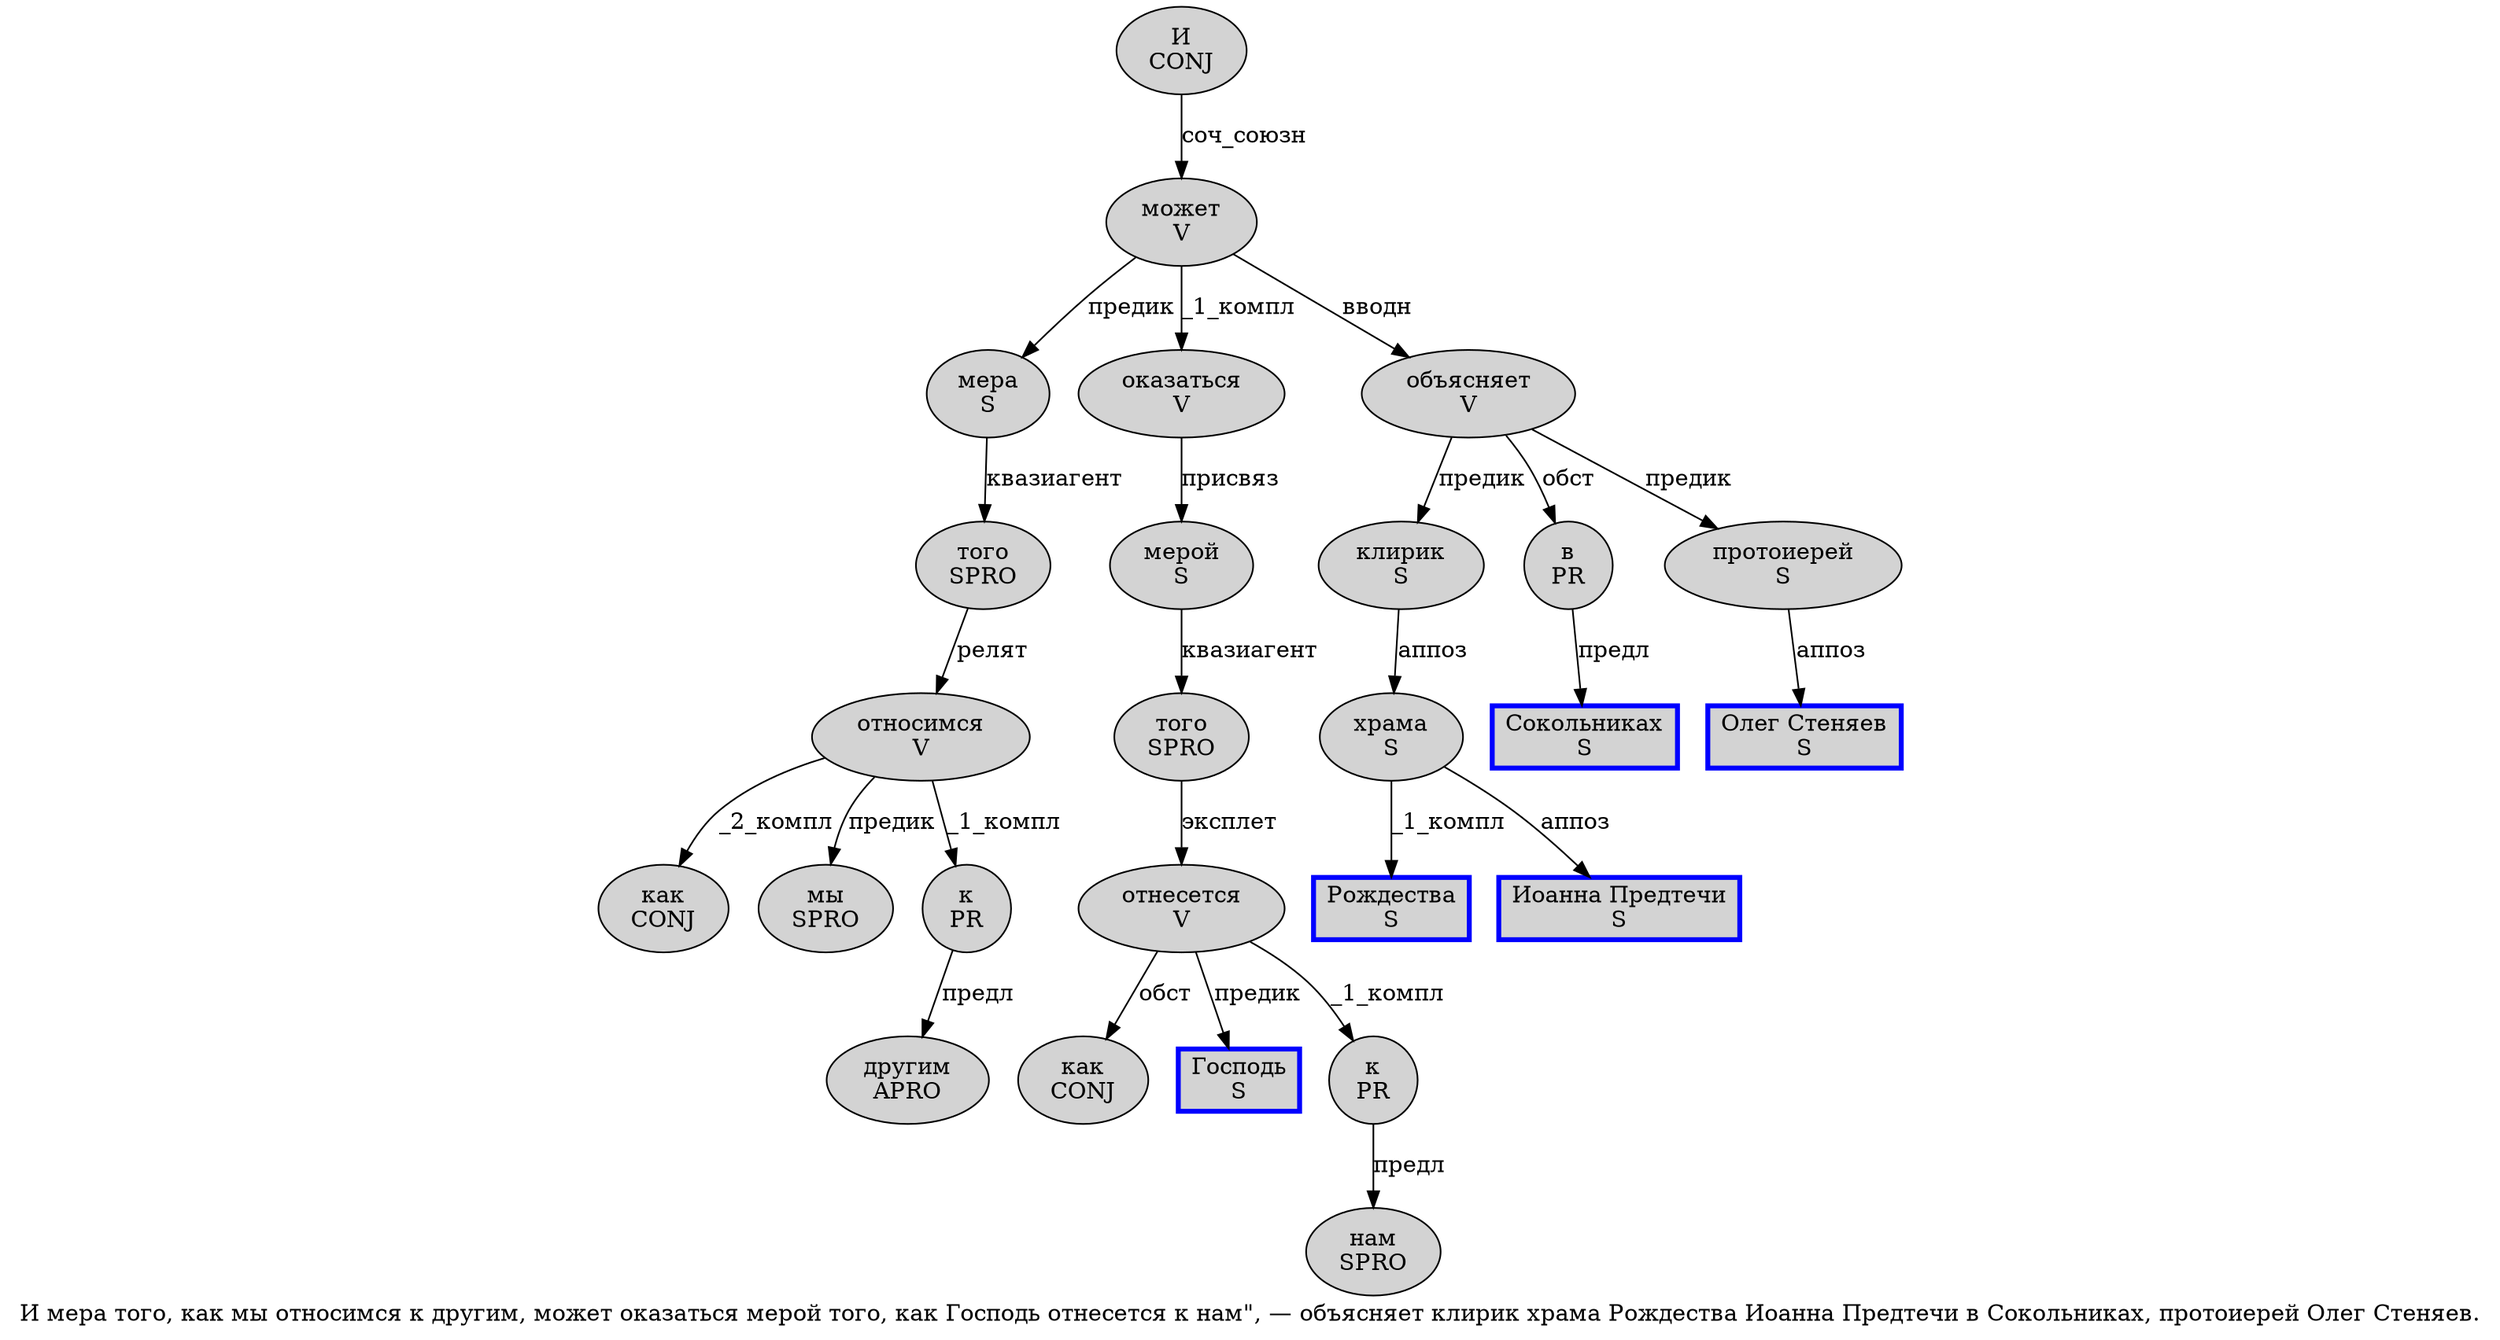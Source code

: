 digraph SENTENCE_1084 {
	graph [label="И мера того, как мы относимся к другим, может оказаться мерой того, как Господь отнесется к нам\", — объясняет клирик храма Рождества Иоанна Предтечи в Сокольниках, протоиерей Олег Стеняев."]
	node [style=filled]
		0 [label="И
CONJ" color="" fillcolor=lightgray penwidth=1 shape=ellipse]
		1 [label="мера
S" color="" fillcolor=lightgray penwidth=1 shape=ellipse]
		2 [label="того
SPRO" color="" fillcolor=lightgray penwidth=1 shape=ellipse]
		4 [label="как
CONJ" color="" fillcolor=lightgray penwidth=1 shape=ellipse]
		5 [label="мы
SPRO" color="" fillcolor=lightgray penwidth=1 shape=ellipse]
		6 [label="относимся
V" color="" fillcolor=lightgray penwidth=1 shape=ellipse]
		7 [label="к
PR" color="" fillcolor=lightgray penwidth=1 shape=ellipse]
		8 [label="другим
APRO" color="" fillcolor=lightgray penwidth=1 shape=ellipse]
		10 [label="может
V" color="" fillcolor=lightgray penwidth=1 shape=ellipse]
		11 [label="оказаться
V" color="" fillcolor=lightgray penwidth=1 shape=ellipse]
		12 [label="мерой
S" color="" fillcolor=lightgray penwidth=1 shape=ellipse]
		13 [label="того
SPRO" color="" fillcolor=lightgray penwidth=1 shape=ellipse]
		15 [label="как
CONJ" color="" fillcolor=lightgray penwidth=1 shape=ellipse]
		16 [label="Господь
S" color=blue fillcolor=lightgray penwidth=3 shape=box]
		17 [label="отнесется
V" color="" fillcolor=lightgray penwidth=1 shape=ellipse]
		18 [label="к
PR" color="" fillcolor=lightgray penwidth=1 shape=ellipse]
		19 [label="нам
SPRO" color="" fillcolor=lightgray penwidth=1 shape=ellipse]
		23 [label="объясняет
V" color="" fillcolor=lightgray penwidth=1 shape=ellipse]
		24 [label="клирик
S" color="" fillcolor=lightgray penwidth=1 shape=ellipse]
		25 [label="храма
S" color="" fillcolor=lightgray penwidth=1 shape=ellipse]
		26 [label="Рождества
S" color=blue fillcolor=lightgray penwidth=3 shape=box]
		27 [label="Иоанна Предтечи
S" color=blue fillcolor=lightgray penwidth=3 shape=box]
		28 [label="в
PR" color="" fillcolor=lightgray penwidth=1 shape=ellipse]
		29 [label="Сокольниках
S" color=blue fillcolor=lightgray penwidth=3 shape=box]
		31 [label="протоиерей
S" color="" fillcolor=lightgray penwidth=1 shape=ellipse]
		32 [label="Олег Стеняев
S" color=blue fillcolor=lightgray penwidth=3 shape=box]
			6 -> 4 [label="_2_компл"]
			6 -> 5 [label="предик"]
			6 -> 7 [label="_1_компл"]
			24 -> 25 [label="аппоз"]
			2 -> 6 [label="релят"]
			17 -> 15 [label="обст"]
			17 -> 16 [label="предик"]
			17 -> 18 [label="_1_компл"]
			0 -> 10 [label="соч_союзн"]
			13 -> 17 [label="эксплет"]
			10 -> 1 [label="предик"]
			10 -> 11 [label="_1_компл"]
			10 -> 23 [label="вводн"]
			28 -> 29 [label="предл"]
			7 -> 8 [label="предл"]
			1 -> 2 [label="квазиагент"]
			11 -> 12 [label="присвяз"]
			12 -> 13 [label="квазиагент"]
			25 -> 26 [label="_1_компл"]
			25 -> 27 [label="аппоз"]
			31 -> 32 [label="аппоз"]
			23 -> 24 [label="предик"]
			23 -> 28 [label="обст"]
			23 -> 31 [label="предик"]
			18 -> 19 [label="предл"]
}